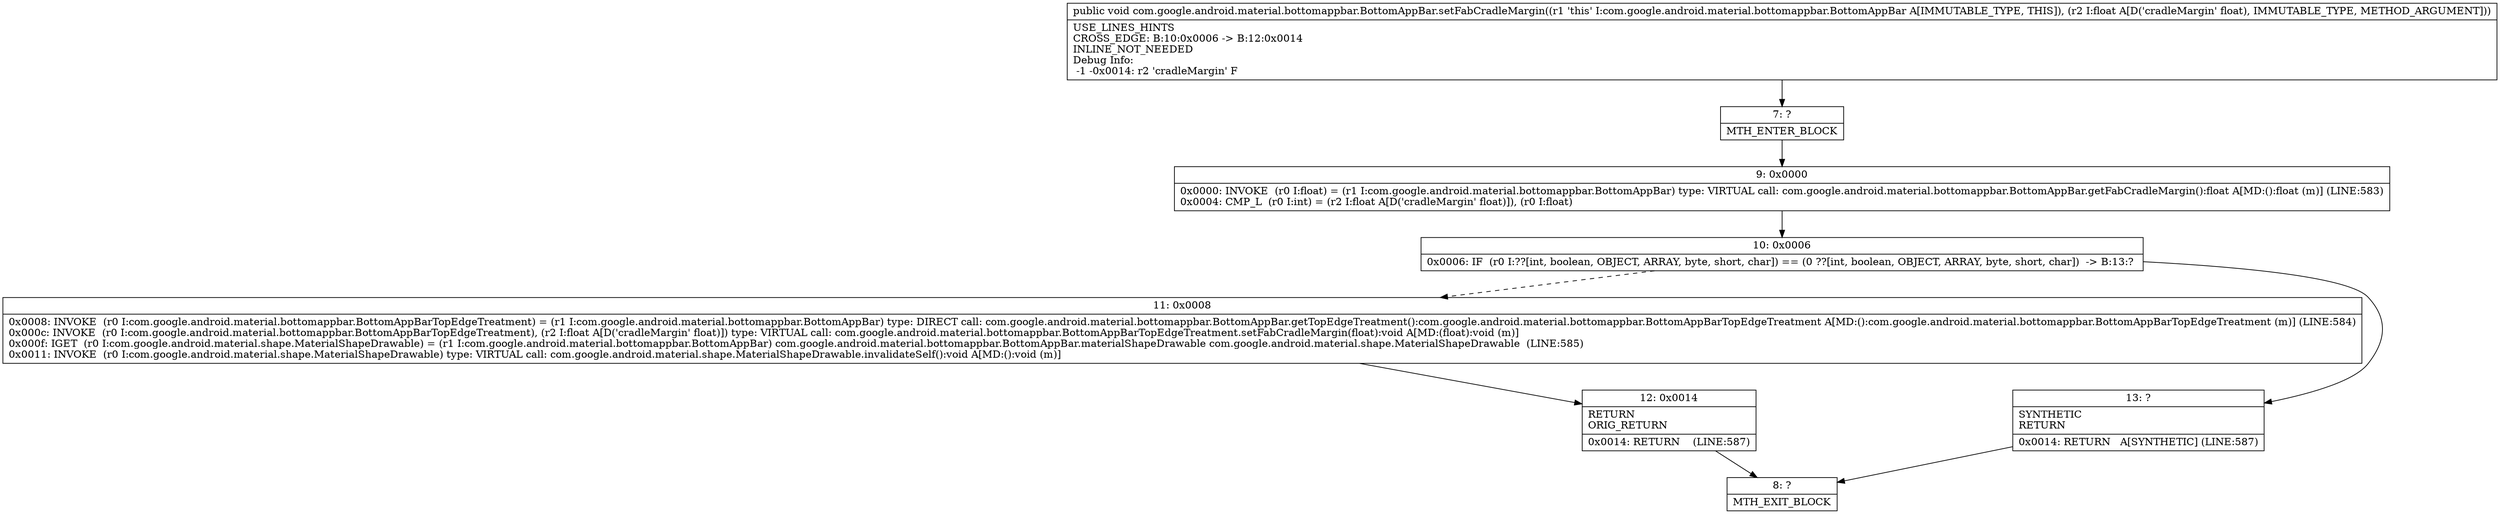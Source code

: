 digraph "CFG forcom.google.android.material.bottomappbar.BottomAppBar.setFabCradleMargin(F)V" {
Node_7 [shape=record,label="{7\:\ ?|MTH_ENTER_BLOCK\l}"];
Node_9 [shape=record,label="{9\:\ 0x0000|0x0000: INVOKE  (r0 I:float) = (r1 I:com.google.android.material.bottomappbar.BottomAppBar) type: VIRTUAL call: com.google.android.material.bottomappbar.BottomAppBar.getFabCradleMargin():float A[MD:():float (m)] (LINE:583)\l0x0004: CMP_L  (r0 I:int) = (r2 I:float A[D('cradleMargin' float)]), (r0 I:float) \l}"];
Node_10 [shape=record,label="{10\:\ 0x0006|0x0006: IF  (r0 I:??[int, boolean, OBJECT, ARRAY, byte, short, char]) == (0 ??[int, boolean, OBJECT, ARRAY, byte, short, char])  \-\> B:13:? \l}"];
Node_11 [shape=record,label="{11\:\ 0x0008|0x0008: INVOKE  (r0 I:com.google.android.material.bottomappbar.BottomAppBarTopEdgeTreatment) = (r1 I:com.google.android.material.bottomappbar.BottomAppBar) type: DIRECT call: com.google.android.material.bottomappbar.BottomAppBar.getTopEdgeTreatment():com.google.android.material.bottomappbar.BottomAppBarTopEdgeTreatment A[MD:():com.google.android.material.bottomappbar.BottomAppBarTopEdgeTreatment (m)] (LINE:584)\l0x000c: INVOKE  (r0 I:com.google.android.material.bottomappbar.BottomAppBarTopEdgeTreatment), (r2 I:float A[D('cradleMargin' float)]) type: VIRTUAL call: com.google.android.material.bottomappbar.BottomAppBarTopEdgeTreatment.setFabCradleMargin(float):void A[MD:(float):void (m)]\l0x000f: IGET  (r0 I:com.google.android.material.shape.MaterialShapeDrawable) = (r1 I:com.google.android.material.bottomappbar.BottomAppBar) com.google.android.material.bottomappbar.BottomAppBar.materialShapeDrawable com.google.android.material.shape.MaterialShapeDrawable  (LINE:585)\l0x0011: INVOKE  (r0 I:com.google.android.material.shape.MaterialShapeDrawable) type: VIRTUAL call: com.google.android.material.shape.MaterialShapeDrawable.invalidateSelf():void A[MD:():void (m)]\l}"];
Node_12 [shape=record,label="{12\:\ 0x0014|RETURN\lORIG_RETURN\l|0x0014: RETURN    (LINE:587)\l}"];
Node_8 [shape=record,label="{8\:\ ?|MTH_EXIT_BLOCK\l}"];
Node_13 [shape=record,label="{13\:\ ?|SYNTHETIC\lRETURN\l|0x0014: RETURN   A[SYNTHETIC] (LINE:587)\l}"];
MethodNode[shape=record,label="{public void com.google.android.material.bottomappbar.BottomAppBar.setFabCradleMargin((r1 'this' I:com.google.android.material.bottomappbar.BottomAppBar A[IMMUTABLE_TYPE, THIS]), (r2 I:float A[D('cradleMargin' float), IMMUTABLE_TYPE, METHOD_ARGUMENT]))  | USE_LINES_HINTS\lCROSS_EDGE: B:10:0x0006 \-\> B:12:0x0014\lINLINE_NOT_NEEDED\lDebug Info:\l  \-1 \-0x0014: r2 'cradleMargin' F\l}"];
MethodNode -> Node_7;Node_7 -> Node_9;
Node_9 -> Node_10;
Node_10 -> Node_11[style=dashed];
Node_10 -> Node_13;
Node_11 -> Node_12;
Node_12 -> Node_8;
Node_13 -> Node_8;
}

